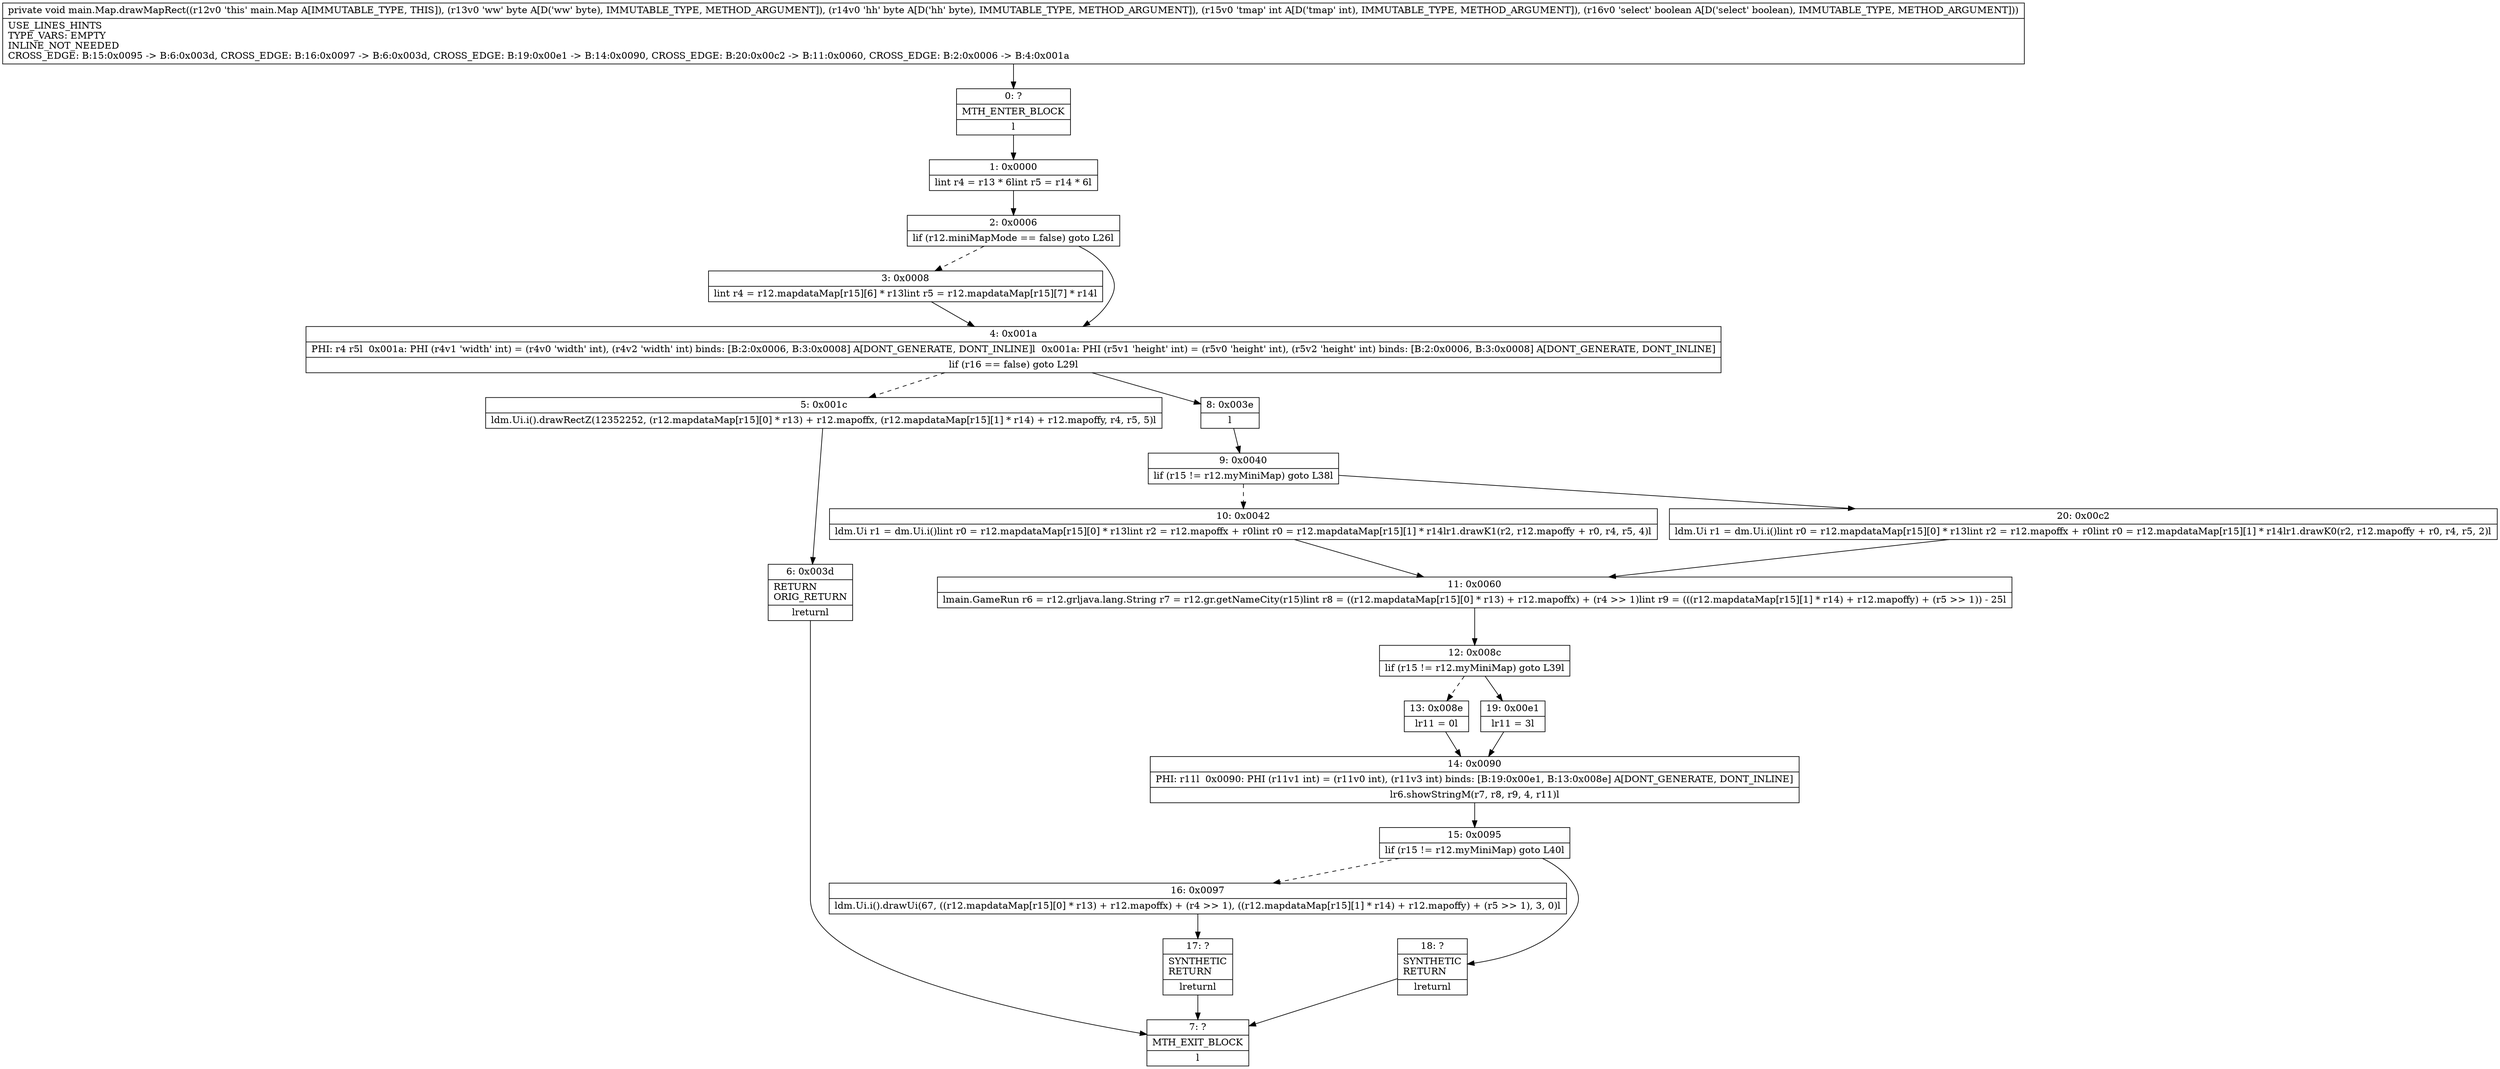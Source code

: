 digraph "CFG formain.Map.drawMapRect(BBIZ)V" {
Node_0 [shape=record,label="{0\:\ ?|MTH_ENTER_BLOCK\l|l}"];
Node_1 [shape=record,label="{1\:\ 0x0000|lint r4 = r13 * 6lint r5 = r14 * 6l}"];
Node_2 [shape=record,label="{2\:\ 0x0006|lif (r12.miniMapMode == false) goto L26l}"];
Node_3 [shape=record,label="{3\:\ 0x0008|lint r4 = r12.mapdataMap[r15][6] * r13lint r5 = r12.mapdataMap[r15][7] * r14l}"];
Node_4 [shape=record,label="{4\:\ 0x001a|PHI: r4 r5l  0x001a: PHI (r4v1 'width' int) = (r4v0 'width' int), (r4v2 'width' int) binds: [B:2:0x0006, B:3:0x0008] A[DONT_GENERATE, DONT_INLINE]l  0x001a: PHI (r5v1 'height' int) = (r5v0 'height' int), (r5v2 'height' int) binds: [B:2:0x0006, B:3:0x0008] A[DONT_GENERATE, DONT_INLINE]\l|lif (r16 == false) goto L29l}"];
Node_5 [shape=record,label="{5\:\ 0x001c|ldm.Ui.i().drawRectZ(12352252, (r12.mapdataMap[r15][0] * r13) + r12.mapoffx, (r12.mapdataMap[r15][1] * r14) + r12.mapoffy, r4, r5, 5)l}"];
Node_6 [shape=record,label="{6\:\ 0x003d|RETURN\lORIG_RETURN\l|lreturnl}"];
Node_7 [shape=record,label="{7\:\ ?|MTH_EXIT_BLOCK\l|l}"];
Node_8 [shape=record,label="{8\:\ 0x003e|l}"];
Node_9 [shape=record,label="{9\:\ 0x0040|lif (r15 != r12.myMiniMap) goto L38l}"];
Node_10 [shape=record,label="{10\:\ 0x0042|ldm.Ui r1 = dm.Ui.i()lint r0 = r12.mapdataMap[r15][0] * r13lint r2 = r12.mapoffx + r0lint r0 = r12.mapdataMap[r15][1] * r14lr1.drawK1(r2, r12.mapoffy + r0, r4, r5, 4)l}"];
Node_11 [shape=record,label="{11\:\ 0x0060|lmain.GameRun r6 = r12.grljava.lang.String r7 = r12.gr.getNameCity(r15)lint r8 = ((r12.mapdataMap[r15][0] * r13) + r12.mapoffx) + (r4 \>\> 1)lint r9 = (((r12.mapdataMap[r15][1] * r14) + r12.mapoffy) + (r5 \>\> 1)) \- 25l}"];
Node_12 [shape=record,label="{12\:\ 0x008c|lif (r15 != r12.myMiniMap) goto L39l}"];
Node_13 [shape=record,label="{13\:\ 0x008e|lr11 = 0l}"];
Node_14 [shape=record,label="{14\:\ 0x0090|PHI: r11l  0x0090: PHI (r11v1 int) = (r11v0 int), (r11v3 int) binds: [B:19:0x00e1, B:13:0x008e] A[DONT_GENERATE, DONT_INLINE]\l|lr6.showStringM(r7, r8, r9, 4, r11)l}"];
Node_15 [shape=record,label="{15\:\ 0x0095|lif (r15 != r12.myMiniMap) goto L40l}"];
Node_16 [shape=record,label="{16\:\ 0x0097|ldm.Ui.i().drawUi(67, ((r12.mapdataMap[r15][0] * r13) + r12.mapoffx) + (r4 \>\> 1), ((r12.mapdataMap[r15][1] * r14) + r12.mapoffy) + (r5 \>\> 1), 3, 0)l}"];
Node_17 [shape=record,label="{17\:\ ?|SYNTHETIC\lRETURN\l|lreturnl}"];
Node_18 [shape=record,label="{18\:\ ?|SYNTHETIC\lRETURN\l|lreturnl}"];
Node_19 [shape=record,label="{19\:\ 0x00e1|lr11 = 3l}"];
Node_20 [shape=record,label="{20\:\ 0x00c2|ldm.Ui r1 = dm.Ui.i()lint r0 = r12.mapdataMap[r15][0] * r13lint r2 = r12.mapoffx + r0lint r0 = r12.mapdataMap[r15][1] * r14lr1.drawK0(r2, r12.mapoffy + r0, r4, r5, 2)l}"];
MethodNode[shape=record,label="{private void main.Map.drawMapRect((r12v0 'this' main.Map A[IMMUTABLE_TYPE, THIS]), (r13v0 'ww' byte A[D('ww' byte), IMMUTABLE_TYPE, METHOD_ARGUMENT]), (r14v0 'hh' byte A[D('hh' byte), IMMUTABLE_TYPE, METHOD_ARGUMENT]), (r15v0 'tmap' int A[D('tmap' int), IMMUTABLE_TYPE, METHOD_ARGUMENT]), (r16v0 'select' boolean A[D('select' boolean), IMMUTABLE_TYPE, METHOD_ARGUMENT]))  | USE_LINES_HINTS\lTYPE_VARS: EMPTY\lINLINE_NOT_NEEDED\lCROSS_EDGE: B:15:0x0095 \-\> B:6:0x003d, CROSS_EDGE: B:16:0x0097 \-\> B:6:0x003d, CROSS_EDGE: B:19:0x00e1 \-\> B:14:0x0090, CROSS_EDGE: B:20:0x00c2 \-\> B:11:0x0060, CROSS_EDGE: B:2:0x0006 \-\> B:4:0x001a\l}"];
MethodNode -> Node_0;
Node_0 -> Node_1;
Node_1 -> Node_2;
Node_2 -> Node_3[style=dashed];
Node_2 -> Node_4;
Node_3 -> Node_4;
Node_4 -> Node_5[style=dashed];
Node_4 -> Node_8;
Node_5 -> Node_6;
Node_6 -> Node_7;
Node_8 -> Node_9;
Node_9 -> Node_10[style=dashed];
Node_9 -> Node_20;
Node_10 -> Node_11;
Node_11 -> Node_12;
Node_12 -> Node_13[style=dashed];
Node_12 -> Node_19;
Node_13 -> Node_14;
Node_14 -> Node_15;
Node_15 -> Node_16[style=dashed];
Node_15 -> Node_18;
Node_16 -> Node_17;
Node_17 -> Node_7;
Node_18 -> Node_7;
Node_19 -> Node_14;
Node_20 -> Node_11;
}

